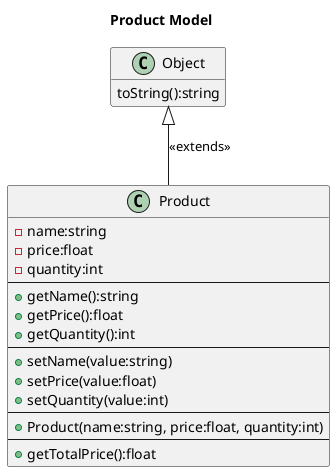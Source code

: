 @startuml Class Diagram
title Product Model
class Product{
    -name:string
    -price:float
    -quantity:int
    --
    +getName():string
    +getPrice():float
    +getQuantity():int
    --
    +setName(value:string)
    +setPrice(value:float)
    +setQuantity(value:int)
    --
    +Product(name:string, price:float, quantity:int)
    --
    +getTotalPrice():float
}

class Object {
    toString():string
}

Product -up-|> Object : "<<extends>>"
hide empty members
@enduml